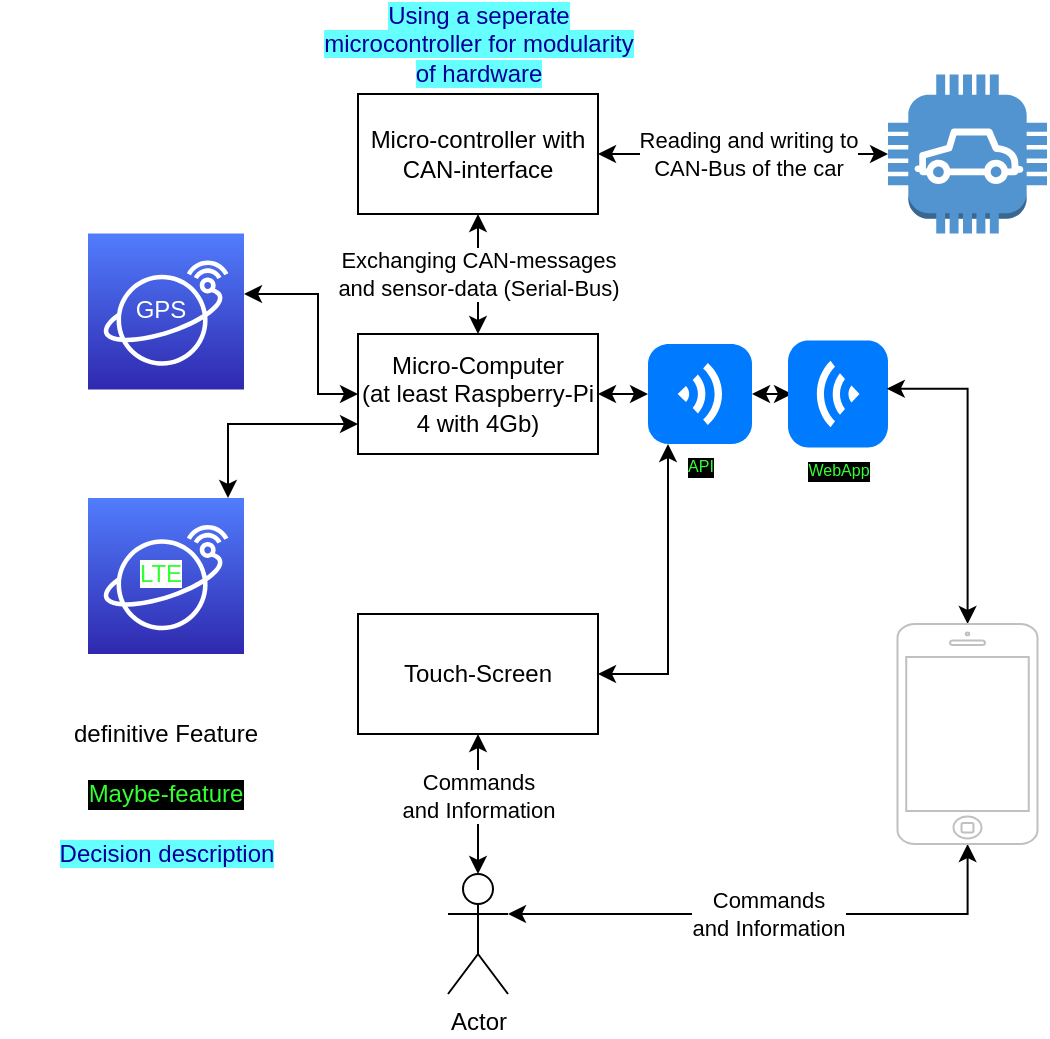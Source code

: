 <mxfile version="20.5.3" type="embed" pages="2"><diagram name="Kontext-Sicht" id="t0sFgWNT8tQEyjmQq_ZU"><mxGraphModel dx="1029" dy="639" grid="1" gridSize="10" guides="1" tooltips="1" connect="1" arrows="1" fold="1" page="1" pageScale="1" pageWidth="827" pageHeight="1169" math="0" shadow="0"><root><mxCell id="0"/><mxCell id="1" parent="0"/><mxCell id="kug-5nJ1MY8cepRI4tOA-3" style="edgeStyle=orthogonalEdgeStyle;rounded=0;orthogonalLoop=1;jettySize=auto;html=1;startArrow=classic;startFill=1;" parent="1" source="kug-5nJ1MY8cepRI4tOA-1" target="kug-5nJ1MY8cepRI4tOA-2" edge="1"><mxGeometry relative="1" as="geometry"/></mxCell><mxCell id="kug-5nJ1MY8cepRI4tOA-4" value="Commands&lt;br&gt;and Information" style="edgeLabel;html=1;align=center;verticalAlign=middle;resizable=0;points=[];" parent="kug-5nJ1MY8cepRI4tOA-3" vertex="1" connectable="0"><mxGeometry x="-0.153" y="2" relative="1" as="geometry"><mxPoint x="2" y="-10" as="offset"/></mxGeometry></mxCell><mxCell id="kug-5nJ1MY8cepRI4tOA-1" value="Actor" style="shape=umlActor;verticalLabelPosition=bottom;verticalAlign=top;html=1;outlineConnect=0;" parent="1" vertex="1"><mxGeometry x="340" y="610" width="30" height="60" as="geometry"/></mxCell><mxCell id="kug-5nJ1MY8cepRI4tOA-8" style="edgeStyle=orthogonalEdgeStyle;rounded=0;orthogonalLoop=1;jettySize=auto;html=1;startArrow=classic;startFill=1;" parent="1" source="kug-5nJ1MY8cepRI4tOA-2" target="bq3ROBO4nfzvavvYYUcx-10" edge="1"><mxGeometry relative="1" as="geometry"><Array as="points"><mxPoint x="450" y="510"/></Array></mxGeometry></mxCell><mxCell id="kug-5nJ1MY8cepRI4tOA-2" value="Touch-Screen" style="rounded=0;whiteSpace=wrap;html=1;" parent="1" vertex="1"><mxGeometry x="295" y="480" width="120" height="60" as="geometry"/></mxCell><mxCell id="kug-5nJ1MY8cepRI4tOA-9" style="edgeStyle=orthogonalEdgeStyle;rounded=0;orthogonalLoop=1;jettySize=auto;html=1;entryX=0.5;entryY=1;entryDx=0;entryDy=0;startArrow=classic;startFill=1;" parent="1" source="kug-5nJ1MY8cepRI4tOA-5" target="kug-5nJ1MY8cepRI4tOA-7" edge="1"><mxGeometry relative="1" as="geometry"/></mxCell><mxCell id="kug-5nJ1MY8cepRI4tOA-10" value="Exchanging CAN-messages&lt;br&gt;and sensor-data (Serial-Bus)" style="edgeLabel;html=1;align=center;verticalAlign=middle;resizable=0;points=[];" parent="kug-5nJ1MY8cepRI4tOA-9" vertex="1" connectable="0"><mxGeometry x="-0.3" y="-3" relative="1" as="geometry"><mxPoint x="-3" y="-9" as="offset"/></mxGeometry></mxCell><mxCell id="kug-5nJ1MY8cepRI4tOA-5" value="Micro-Computer&lt;br&gt;(at least Raspberry-Pi 4 with 4Gb)" style="rounded=0;whiteSpace=wrap;html=1;" parent="1" vertex="1"><mxGeometry x="295" y="340" width="120" height="60" as="geometry"/></mxCell><mxCell id="kug-5nJ1MY8cepRI4tOA-12" style="edgeStyle=orthogonalEdgeStyle;rounded=0;orthogonalLoop=1;jettySize=auto;html=1;entryX=0;entryY=0.5;entryDx=0;entryDy=0;entryPerimeter=0;startArrow=classic;startFill=1;" parent="1" source="kug-5nJ1MY8cepRI4tOA-7" target="kug-5nJ1MY8cepRI4tOA-11" edge="1"><mxGeometry relative="1" as="geometry"/></mxCell><mxCell id="kug-5nJ1MY8cepRI4tOA-13" value="Reading and writing to &lt;br&gt;CAN-Bus of the car" style="edgeLabel;html=1;align=center;verticalAlign=middle;resizable=0;points=[];" parent="kug-5nJ1MY8cepRI4tOA-12" vertex="1" connectable="0"><mxGeometry x="-0.331" y="-3" relative="1" as="geometry"><mxPoint x="26" y="-3" as="offset"/></mxGeometry></mxCell><mxCell id="kug-5nJ1MY8cepRI4tOA-7" value="Micro-controller with CAN-interface" style="rounded=0;whiteSpace=wrap;html=1;" parent="1" vertex="1"><mxGeometry x="295" y="220" width="120" height="60" as="geometry"/></mxCell><mxCell id="kug-5nJ1MY8cepRI4tOA-11" value="" style="outlineConnect=0;dashed=0;verticalLabelPosition=bottom;verticalAlign=top;align=center;html=1;shape=mxgraph.aws3.car;fillColor=#5294CF;gradientColor=none;" parent="1" vertex="1"><mxGeometry x="560" y="210.25" width="79.5" height="79.5" as="geometry"/></mxCell><mxCell id="bq3ROBO4nfzvavvYYUcx-4" value="" style="edgeStyle=orthogonalEdgeStyle;rounded=0;orthogonalLoop=1;jettySize=auto;html=1;entryX=0;entryY=0.5;entryDx=0;entryDy=0;startArrow=classic;startFill=1;" parent="1" source="bq3ROBO4nfzvavvYYUcx-2" target="kug-5nJ1MY8cepRI4tOA-5" edge="1"><mxGeometry relative="1" as="geometry"><Array as="points"><mxPoint x="275" y="320"/><mxPoint x="275" y="370"/></Array></mxGeometry></mxCell><mxCell id="bq3ROBO4nfzvavvYYUcx-2" value="GPS" style="sketch=0;points=[[0,0,0],[0.25,0,0],[0.5,0,0],[0.75,0,0],[1,0,0],[0,1,0],[0.25,1,0],[0.5,1,0],[0.75,1,0],[1,1,0],[0,0.25,0],[0,0.5,0],[0,0.75,0],[1,0.25,0],[1,0.5,0],[1,0.75,0]];outlineConnect=0;fontColor=#FFFFFF;gradientColor=#517DFD;gradientDirection=north;fillColor=#2F29AF;strokeColor=#ffffff;dashed=0;verticalLabelPosition=bottom;verticalAlign=top;align=center;html=1;fontSize=12;fontStyle=0;aspect=fixed;shape=mxgraph.aws4.resourceIcon;resIcon=mxgraph.aws4.satellite;spacingTop=-54;spacingRight=6;" parent="1" vertex="1"><mxGeometry x="160" y="289.75" width="78" height="78" as="geometry"/></mxCell><mxCell id="bq3ROBO4nfzvavvYYUcx-8" style="edgeStyle=orthogonalEdgeStyle;rounded=0;orthogonalLoop=1;jettySize=auto;html=1;entryX=0;entryY=0.75;entryDx=0;entryDy=0;startArrow=classic;startFill=1;" parent="1" source="bq3ROBO4nfzvavvYYUcx-6" target="kug-5nJ1MY8cepRI4tOA-5" edge="1"><mxGeometry relative="1" as="geometry"><Array as="points"><mxPoint x="230" y="385"/></Array></mxGeometry></mxCell><mxCell id="bq3ROBO4nfzvavvYYUcx-6" value="LTE" style="sketch=0;points=[[0,0,0],[0.25,0,0],[0.5,0,0],[0.75,0,0],[1,0,0],[0,1,0],[0.25,1,0],[0.5,1,0],[0.75,1,0],[1,1,0],[0,0.25,0],[0,0.5,0],[0,0.75,0],[1,0.25,0],[1,0.5,0],[1,0.75,0]];outlineConnect=0;fontColor=#33FF33;gradientColor=#517DFD;gradientDirection=north;fillColor=#2F29AF;strokeColor=#ffffff;dashed=0;verticalLabelPosition=bottom;verticalAlign=top;align=center;html=1;fontSize=12;fontStyle=0;aspect=fixed;shape=mxgraph.aws4.resourceIcon;resIcon=mxgraph.aws4.satellite;spacingTop=-54;spacingRight=6;labelBackgroundColor=default;labelBorderColor=none;" parent="1" vertex="1"><mxGeometry x="160" y="422" width="78" height="78" as="geometry"/></mxCell><mxCell id="bq3ROBO4nfzvavvYYUcx-7" value="&lt;font color=&quot;#33ff33&quot;&gt;Maybe-feature&lt;/font&gt;" style="text;html=1;strokeColor=none;fillColor=none;align=center;verticalAlign=middle;whiteSpace=wrap;rounded=0;labelBackgroundColor=#000000;" parent="1" vertex="1"><mxGeometry x="144" y="555" width="110" height="30" as="geometry"/></mxCell><mxCell id="bq3ROBO4nfzvavvYYUcx-9" value="definitive Feature" style="text;html=1;strokeColor=none;fillColor=none;align=center;verticalAlign=middle;whiteSpace=wrap;rounded=0;" parent="1" vertex="1"><mxGeometry x="149" y="525" width="100" height="30" as="geometry"/></mxCell><mxCell id="bq3ROBO4nfzvavvYYUcx-13" style="edgeStyle=orthogonalEdgeStyle;rounded=0;orthogonalLoop=1;jettySize=auto;html=1;startArrow=classic;startFill=1;" parent="1" source="bq3ROBO4nfzvavvYYUcx-10" target="kug-5nJ1MY8cepRI4tOA-5" edge="1"><mxGeometry relative="1" as="geometry"/></mxCell><mxCell id="bq3ROBO4nfzvavvYYUcx-21" style="edgeStyle=orthogonalEdgeStyle;rounded=0;orthogonalLoop=1;jettySize=auto;html=1;startArrow=classic;startFill=1;" parent="1" source="bq3ROBO4nfzvavvYYUcx-10" target="bq3ROBO4nfzvavvYYUcx-14" edge="1"><mxGeometry relative="1" as="geometry"/></mxCell><mxCell id="bq3ROBO4nfzvavvYYUcx-10" value="API" style="html=1;strokeWidth=1;shadow=0;dashed=0;shape=mxgraph.ios7.misc.wifi;fillColor=#007AFF;strokeColor=none;buttonText=;strokeColor2=#222222;fontColor=#33FF33;fontSize=8;verticalLabelPosition=bottom;verticalAlign=top;align=center;sketch=0;direction=south;labelBackgroundColor=#000000;" parent="1" vertex="1"><mxGeometry x="440" y="345" width="52" height="50" as="geometry"/></mxCell><mxCell id="bq3ROBO4nfzvavvYYUcx-14" value="WebApp" style="html=1;strokeWidth=1;shadow=0;dashed=0;shape=mxgraph.ios7.misc.wifi;fillColor=#007AFF;strokeColor=none;buttonText=;strokeColor2=#222222;fontColor=#33FF33;fontSize=8;verticalLabelPosition=bottom;verticalAlign=top;align=center;sketch=0;direction=north;labelBackgroundColor=#000000;" parent="1" vertex="1"><mxGeometry x="510" y="343.25" width="50" height="53.5" as="geometry"/></mxCell><mxCell id="bq3ROBO4nfzvavvYYUcx-17" style="edgeStyle=orthogonalEdgeStyle;rounded=0;orthogonalLoop=1;jettySize=auto;html=1;entryX=0.549;entryY=0.988;entryDx=0;entryDy=0;entryPerimeter=0;startArrow=classic;startFill=1;" parent="1" source="bq3ROBO4nfzvavvYYUcx-16" target="bq3ROBO4nfzvavvYYUcx-14" edge="1"><mxGeometry relative="1" as="geometry"><Array as="points"><mxPoint x="600" y="367"/></Array></mxGeometry></mxCell><mxCell id="bq3ROBO4nfzvavvYYUcx-18" style="edgeStyle=orthogonalEdgeStyle;rounded=0;orthogonalLoop=1;jettySize=auto;html=1;startArrow=classic;startFill=1;" parent="1" source="bq3ROBO4nfzvavvYYUcx-16" target="kug-5nJ1MY8cepRI4tOA-1" edge="1"><mxGeometry relative="1" as="geometry"><Array as="points"><mxPoint x="600" y="630"/></Array></mxGeometry></mxCell><mxCell id="bq3ROBO4nfzvavvYYUcx-19" value="Commands&lt;br&gt;and Information" style="edgeLabel;html=1;align=center;verticalAlign=middle;resizable=0;points=[];" parent="bq3ROBO4nfzvavvYYUcx-18" vertex="1" connectable="0"><mxGeometry x="-0.569" y="1" relative="1" as="geometry"><mxPoint x="-78" y="-1" as="offset"/></mxGeometry></mxCell><mxCell id="bq3ROBO4nfzvavvYYUcx-16" value="" style="html=1;verticalLabelPosition=bottom;labelBackgroundColor=#ffffff;verticalAlign=top;shadow=0;dashed=0;strokeWidth=1;shape=mxgraph.ios7.misc.iphone;strokeColor=#c0c0c0;" parent="1" vertex="1"><mxGeometry x="564.75" y="485" width="70" height="110" as="geometry"/></mxCell><mxCell id="1kwzuOJFV62ugtMtt7bk-1" value="&lt;font style=&quot;background-color: rgb(102, 255, 255);&quot; color=&quot;#000099&quot;&gt;Using a seperate microcontroller for modularity of hardware&lt;/font&gt;" style="text;html=1;strokeColor=none;fillColor=none;align=center;verticalAlign=middle;whiteSpace=wrap;rounded=0;" parent="1" vertex="1"><mxGeometry x="272.5" y="180.25" width="165" height="30" as="geometry"/></mxCell><mxCell id="1kwzuOJFV62ugtMtt7bk-2" value="&lt;font color=&quot;#000099&quot;&gt;&lt;span style=&quot;background-color: rgb(102, 255, 255);&quot;&gt;Decision description&lt;/span&gt;&lt;/font&gt;" style="text;html=1;strokeColor=none;fillColor=none;align=center;verticalAlign=middle;whiteSpace=wrap;rounded=0;" parent="1" vertex="1"><mxGeometry x="116.5" y="584.5" width="165" height="30" as="geometry"/></mxCell></root></mxGraphModel></diagram><diagram id="3xzeAInlUBjt0OYzqVKU" name="Baustein-Sicht"><mxGraphModel dx="1801" dy="1118" grid="1" gridSize="10" guides="1" tooltips="1" connect="1" arrows="1" fold="1" page="1" pageScale="1" pageWidth="827" pageHeight="1169" math="0" shadow="0"><root><mxCell id="0"/><mxCell id="1" parent="0"/><mxCell id="3JwKK_K20vSuEXQjIA8J-3" value="View" style="shape=module;align=left;spacingLeft=20;align=center;verticalAlign=top;whiteSpace=wrap;html=1;" parent="1" vertex="1"><mxGeometry x="354.41" y="640" width="91.18" height="40" as="geometry"/></mxCell><mxCell id="-_PIp6c2TTKtGbvZO-v3-9" style="edgeStyle=orthogonalEdgeStyle;rounded=0;orthogonalLoop=1;jettySize=auto;html=1;entryX=0.5;entryY=1;entryDx=0;entryDy=0;" parent="1" source="3JwKK_K20vSuEXQjIA8J-4" target="-_PIp6c2TTKtGbvZO-v3-1" edge="1"><mxGeometry relative="1" as="geometry"/></mxCell><mxCell id="3JwKK_K20vSuEXQjIA8J-4" value="Message-Manager" style="shape=module;align=left;spacingLeft=20;align=center;verticalAlign=top;whiteSpace=wrap;html=1;" parent="1" vertex="1"><mxGeometry x="353.82" y="450" width="91.18" height="40" as="geometry"/></mxCell><mxCell id="-_PIp6c2TTKtGbvZO-v3-1" value="CAN-Transceiver&lt;br&gt;(Arduino c++)" style="shape=module;align=left;spacingLeft=20;align=center;verticalAlign=top;whiteSpace=wrap;html=1;" parent="1" vertex="1"><mxGeometry x="345.96" y="360" width="108.09" height="60" as="geometry"/></mxCell><mxCell id="-_PIp6c2TTKtGbvZO-v3-2" value="" style="endArrow=none;html=1;rounded=0;" parent="1" edge="1"><mxGeometry width="50" height="50" relative="1" as="geometry"><mxPoint x="250" y="440" as="sourcePoint"/><mxPoint x="610" y="440" as="targetPoint"/></mxGeometry></mxCell><mxCell id="-_PIp6c2TTKtGbvZO-v3-3" value="" style="endArrow=none;html=1;rounded=0;" parent="1" edge="1"><mxGeometry width="50" height="50" relative="1" as="geometry"><mxPoint x="250" y="630" as="sourcePoint"/><mxPoint x="610" y="630" as="targetPoint"/></mxGeometry></mxCell><mxCell id="S5E4gUCanQm0yQMCbTIP-7" style="edgeStyle=orthogonalEdgeStyle;rounded=0;orthogonalLoop=1;jettySize=auto;html=1;entryX=0;entryY=0;entryDx=0;entryDy=35;entryPerimeter=0;startArrow=classic;startFill=1;" parent="1" source="-_PIp6c2TTKtGbvZO-v3-10" target="S5E4gUCanQm0yQMCbTIP-4" edge="1"><mxGeometry relative="1" as="geometry"/></mxCell><mxCell id="S5E4gUCanQm0yQMCbTIP-17" style="edgeStyle=orthogonalEdgeStyle;rounded=0;orthogonalLoop=1;jettySize=auto;html=1;entryX=0;entryY=0;entryDx=0;entryDy=35;entryPerimeter=0;startArrow=classic;startFill=1;" parent="1" source="-_PIp6c2TTKtGbvZO-v3-10" target="3JwKK_K20vSuEXQjIA8J-3" edge="1"><mxGeometry relative="1" as="geometry"><Array as="points"><mxPoint x="270" y="675"/></Array></mxGeometry></mxCell><mxCell id="-_PIp6c2TTKtGbvZO-v3-10" value="API" style="shape=module;align=left;spacingLeft=20;align=center;verticalAlign=top;whiteSpace=wrap;html=1;" parent="1" vertex="1"><mxGeometry x="240" y="560" width="90" height="40" as="geometry"/></mxCell><mxCell id="S5E4gUCanQm0yQMCbTIP-16" style="edgeStyle=orthogonalEdgeStyle;rounded=0;orthogonalLoop=1;jettySize=auto;html=1;exitX=0.5;exitY=0;exitDx=0;exitDy=0;entryX=1;entryY=0.5;entryDx=0;entryDy=0;startArrow=classic;startFill=1;" parent="1" source="S5E4gUCanQm0yQMCbTIP-1" target="S5E4gUCanQm0yQMCbTIP-4" edge="1"><mxGeometry relative="1" as="geometry"><Array as="points"><mxPoint x="534" y="550"/><mxPoint x="460" y="550"/><mxPoint x="460" y="535"/></Array></mxGeometry></mxCell><mxCell id="S5E4gUCanQm0yQMCbTIP-1" value="Air-conditioning Control" style="shape=module;align=left;spacingLeft=20;align=center;verticalAlign=top;whiteSpace=wrap;html=1;" parent="1" vertex="1"><mxGeometry x="488.23" y="560" width="91.18" height="50" as="geometry"/></mxCell><mxCell id="S5E4gUCanQm0yQMCbTIP-18" style="edgeStyle=orthogonalEdgeStyle;rounded=0;orthogonalLoop=1;jettySize=auto;html=1;entryX=0.5;entryY=1;entryDx=0;entryDy=0;startArrow=classic;startFill=1;" parent="1" source="S5E4gUCanQm0yQMCbTIP-4" target="3JwKK_K20vSuEXQjIA8J-4" edge="1"><mxGeometry relative="1" as="geometry"/></mxCell><mxCell id="S5E4gUCanQm0yQMCbTIP-4" value="Event&lt;br&gt;Manager&lt;br&gt;(Multiprocess)" style="shape=module;align=left;spacingLeft=20;align=center;verticalAlign=top;whiteSpace=wrap;html=1;" parent="1" vertex="1"><mxGeometry x="348.82" y="510" width="101.18" height="50" as="geometry"/></mxCell><mxCell id="oM6zgwTeDhsFfz0m470S-3" style="edgeStyle=orthogonalEdgeStyle;rounded=0;orthogonalLoop=1;jettySize=auto;html=1;exitX=0.5;exitY=1;exitDx=0;exitDy=0;entryX=1;entryY=0.5;entryDx=0;entryDy=0;startArrow=classic;startFill=1;" parent="1" source="oM6zgwTeDhsFfz0m470S-2" target="S5E4gUCanQm0yQMCbTIP-4" edge="1"><mxGeometry relative="1" as="geometry"><Array as="points"><mxPoint x="534" y="520"/><mxPoint x="460" y="520"/><mxPoint x="460" y="535"/></Array></mxGeometry></mxCell><mxCell id="oM6zgwTeDhsFfz0m470S-2" value="Navigation" style="shape=module;align=left;spacingLeft=20;align=center;verticalAlign=top;whiteSpace=wrap;html=1;" parent="1" vertex="1"><mxGeometry x="488.82" y="470" width="90" height="40" as="geometry"/></mxCell><mxCell id="RohywoqWU4snA6dRgrmz-2" style="edgeStyle=orthogonalEdgeStyle;rounded=0;orthogonalLoop=1;jettySize=auto;html=1;entryX=1;entryY=0.5;entryDx=0;entryDy=0;startArrow=classic;startFill=1;" parent="1" source="RohywoqWU4snA6dRgrmz-1" target="S5E4gUCanQm0yQMCbTIP-4" edge="1"><mxGeometry relative="1" as="geometry"><Array as="points"><mxPoint x="645" y="535"/></Array></mxGeometry></mxCell><mxCell id="RohywoqWU4snA6dRgrmz-1" value="Trip&lt;br&gt;Information" style="shape=module;align=left;spacingLeft=20;align=center;verticalAlign=top;whiteSpace=wrap;html=1;" parent="1" vertex="1"><mxGeometry x="600" y="470" width="90" height="40" as="geometry"/></mxCell><mxCell id="QpJxGGLC4XiLCjJISgWn-2" style="edgeStyle=orthogonalEdgeStyle;rounded=0;orthogonalLoop=1;jettySize=auto;html=1;startArrow=classic;startFill=1;" edge="1" parent="1" source="QpJxGGLC4XiLCjJISgWn-1" target="-_PIp6c2TTKtGbvZO-v3-10"><mxGeometry relative="1" as="geometry"/></mxCell><mxCell id="QpJxGGLC4XiLCjJISgWn-1" value="WebApp" style="shape=module;align=left;spacingLeft=20;align=center;verticalAlign=top;" vertex="1" parent="1"><mxGeometry x="80" y="557.5" width="100" height="45" as="geometry"/></mxCell></root></mxGraphModel></diagram></mxfile>